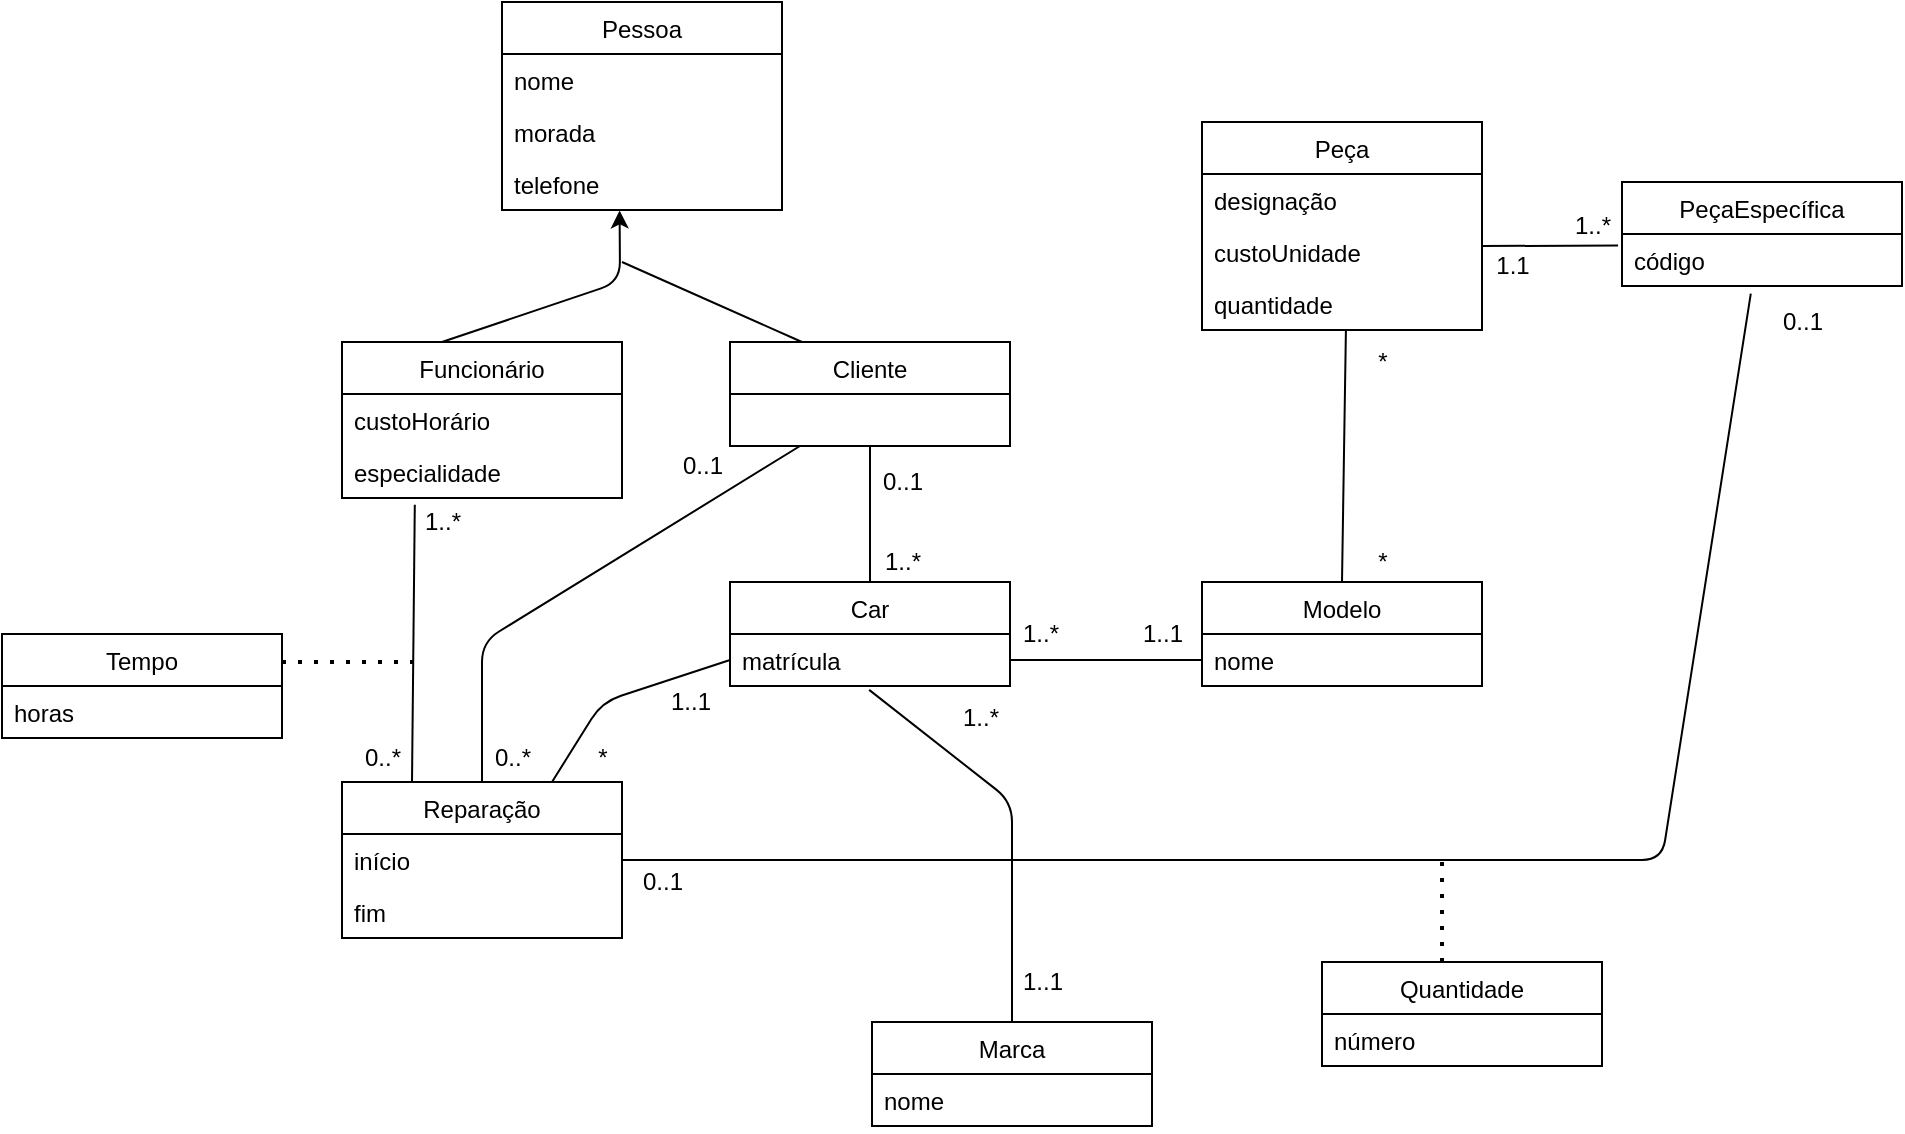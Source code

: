 <mxfile version="14.3.1" type="device"><diagram id="N5nWeOfrKvw_H1lL_GHo" name="Page-1"><mxGraphModel dx="2310" dy="783" grid="1" gridSize="10" guides="1" tooltips="1" connect="1" arrows="1" fold="1" page="1" pageScale="1" pageWidth="827" pageHeight="1169" math="0" shadow="0"><root><mxCell id="0"/><mxCell id="1" parent="0"/><mxCell id="20fLCb_hWstDP_VKTtLd-1" value="Cliente" style="swimlane;fontStyle=0;childLayout=stackLayout;horizontal=1;startSize=26;fillColor=none;horizontalStack=0;resizeParent=1;resizeParentMax=0;resizeLast=0;collapsible=1;marginBottom=0;" vertex="1" parent="1"><mxGeometry x="274" y="240" width="140" height="52" as="geometry"/></mxCell><mxCell id="20fLCb_hWstDP_VKTtLd-5" value="Car" style="swimlane;fontStyle=0;childLayout=stackLayout;horizontal=1;startSize=26;fillColor=none;horizontalStack=0;resizeParent=1;resizeParentMax=0;resizeLast=0;collapsible=1;marginBottom=0;" vertex="1" parent="1"><mxGeometry x="274" y="360" width="140" height="52" as="geometry"/></mxCell><mxCell id="20fLCb_hWstDP_VKTtLd-8" value="matrícula" style="text;strokeColor=none;fillColor=none;align=left;verticalAlign=top;spacingLeft=4;spacingRight=4;overflow=hidden;rotatable=0;points=[[0,0.5],[1,0.5]];portConstraint=eastwest;" vertex="1" parent="20fLCb_hWstDP_VKTtLd-5"><mxGeometry y="26" width="140" height="26" as="geometry"/></mxCell><mxCell id="20fLCb_hWstDP_VKTtLd-9" value="Pessoa" style="swimlane;fontStyle=0;childLayout=stackLayout;horizontal=1;startSize=26;fillColor=none;horizontalStack=0;resizeParent=1;resizeParentMax=0;resizeLast=0;collapsible=1;marginBottom=0;" vertex="1" parent="1"><mxGeometry x="160" y="70" width="140" height="104" as="geometry"/></mxCell><mxCell id="20fLCb_hWstDP_VKTtLd-10" value="nome" style="text;strokeColor=none;fillColor=none;align=left;verticalAlign=top;spacingLeft=4;spacingRight=4;overflow=hidden;rotatable=0;points=[[0,0.5],[1,0.5]];portConstraint=eastwest;" vertex="1" parent="20fLCb_hWstDP_VKTtLd-9"><mxGeometry y="26" width="140" height="26" as="geometry"/></mxCell><mxCell id="20fLCb_hWstDP_VKTtLd-11" value="morada" style="text;strokeColor=none;fillColor=none;align=left;verticalAlign=top;spacingLeft=4;spacingRight=4;overflow=hidden;rotatable=0;points=[[0,0.5],[1,0.5]];portConstraint=eastwest;" vertex="1" parent="20fLCb_hWstDP_VKTtLd-9"><mxGeometry y="52" width="140" height="26" as="geometry"/></mxCell><mxCell id="20fLCb_hWstDP_VKTtLd-12" value="telefone" style="text;strokeColor=none;fillColor=none;align=left;verticalAlign=top;spacingLeft=4;spacingRight=4;overflow=hidden;rotatable=0;points=[[0,0.5],[1,0.5]];portConstraint=eastwest;" vertex="1" parent="20fLCb_hWstDP_VKTtLd-9"><mxGeometry y="78" width="140" height="26" as="geometry"/></mxCell><mxCell id="20fLCb_hWstDP_VKTtLd-16" value="Funcionário" style="swimlane;fontStyle=0;childLayout=stackLayout;horizontal=1;startSize=26;fillColor=none;horizontalStack=0;resizeParent=1;resizeParentMax=0;resizeLast=0;collapsible=1;marginBottom=0;" vertex="1" parent="1"><mxGeometry x="80" y="240" width="140" height="78" as="geometry"><mxRectangle x="80" y="240" width="90" height="26" as="alternateBounds"/></mxGeometry></mxCell><mxCell id="20fLCb_hWstDP_VKTtLd-17" value="custoHorário" style="text;strokeColor=none;fillColor=none;align=left;verticalAlign=top;spacingLeft=4;spacingRight=4;overflow=hidden;rotatable=0;points=[[0,0.5],[1,0.5]];portConstraint=eastwest;" vertex="1" parent="20fLCb_hWstDP_VKTtLd-16"><mxGeometry y="26" width="140" height="26" as="geometry"/></mxCell><mxCell id="20fLCb_hWstDP_VKTtLd-18" value="especialidade" style="text;strokeColor=none;fillColor=none;align=left;verticalAlign=top;spacingLeft=4;spacingRight=4;overflow=hidden;rotatable=0;points=[[0,0.5],[1,0.5]];portConstraint=eastwest;" vertex="1" parent="20fLCb_hWstDP_VKTtLd-16"><mxGeometry y="52" width="140" height="26" as="geometry"/></mxCell><mxCell id="20fLCb_hWstDP_VKTtLd-20" value="" style="endArrow=classic;html=1;entryX=0.42;entryY=1.008;entryDx=0;entryDy=0;entryPerimeter=0;" edge="1" parent="1" target="20fLCb_hWstDP_VKTtLd-12"><mxGeometry width="50" height="50" relative="1" as="geometry"><mxPoint x="130" y="240" as="sourcePoint"/><mxPoint x="180" y="190" as="targetPoint"/><Array as="points"><mxPoint x="219" y="210"/></Array></mxGeometry></mxCell><mxCell id="20fLCb_hWstDP_VKTtLd-21" value="" style="endArrow=none;html=1;" edge="1" parent="1"><mxGeometry width="50" height="50" relative="1" as="geometry"><mxPoint x="310" y="240" as="sourcePoint"/><mxPoint x="220" y="200" as="targetPoint"/></mxGeometry></mxCell><mxCell id="20fLCb_hWstDP_VKTtLd-22" value="" style="endArrow=none;html=1;entryX=0.5;entryY=1;entryDx=0;entryDy=0;exitX=0.5;exitY=0;exitDx=0;exitDy=0;" edge="1" parent="1" source="20fLCb_hWstDP_VKTtLd-5" target="20fLCb_hWstDP_VKTtLd-1"><mxGeometry width="50" height="50" relative="1" as="geometry"><mxPoint x="310" y="300" as="sourcePoint"/><mxPoint x="360" y="250" as="targetPoint"/></mxGeometry></mxCell><mxCell id="20fLCb_hWstDP_VKTtLd-23" value="0..1" style="text;html=1;align=center;verticalAlign=middle;resizable=0;points=[];autosize=1;" vertex="1" parent="1"><mxGeometry x="340" y="300" width="40" height="20" as="geometry"/></mxCell><mxCell id="20fLCb_hWstDP_VKTtLd-24" value="1..*" style="text;html=1;align=center;verticalAlign=middle;resizable=0;points=[];autosize=1;" vertex="1" parent="1"><mxGeometry x="345" y="340" width="30" height="20" as="geometry"/></mxCell><mxCell id="20fLCb_hWstDP_VKTtLd-25" value="Peça" style="swimlane;fontStyle=0;childLayout=stackLayout;horizontal=1;startSize=26;fillColor=none;horizontalStack=0;resizeParent=1;resizeParentMax=0;resizeLast=0;collapsible=1;marginBottom=0;" vertex="1" parent="1"><mxGeometry x="510" y="130" width="140" height="104" as="geometry"/></mxCell><mxCell id="20fLCb_hWstDP_VKTtLd-27" value="designação" style="text;strokeColor=none;fillColor=none;align=left;verticalAlign=top;spacingLeft=4;spacingRight=4;overflow=hidden;rotatable=0;points=[[0,0.5],[1,0.5]];portConstraint=eastwest;" vertex="1" parent="20fLCb_hWstDP_VKTtLd-25"><mxGeometry y="26" width="140" height="26" as="geometry"/></mxCell><mxCell id="20fLCb_hWstDP_VKTtLd-28" value="custoUnidade" style="text;strokeColor=none;fillColor=none;align=left;verticalAlign=top;spacingLeft=4;spacingRight=4;overflow=hidden;rotatable=0;points=[[0,0.5],[1,0.5]];portConstraint=eastwest;" vertex="1" parent="20fLCb_hWstDP_VKTtLd-25"><mxGeometry y="52" width="140" height="26" as="geometry"/></mxCell><mxCell id="20fLCb_hWstDP_VKTtLd-29" value="quantidade" style="text;strokeColor=none;fillColor=none;align=left;verticalAlign=top;spacingLeft=4;spacingRight=4;overflow=hidden;rotatable=0;points=[[0,0.5],[1,0.5]];portConstraint=eastwest;" vertex="1" parent="20fLCb_hWstDP_VKTtLd-25"><mxGeometry y="78" width="140" height="26" as="geometry"/></mxCell><mxCell id="20fLCb_hWstDP_VKTtLd-34" value="Modelo" style="swimlane;fontStyle=0;childLayout=stackLayout;horizontal=1;startSize=26;fillColor=none;horizontalStack=0;resizeParent=1;resizeParentMax=0;resizeLast=0;collapsible=1;marginBottom=0;" vertex="1" parent="1"><mxGeometry x="510" y="360" width="140" height="52" as="geometry"/></mxCell><mxCell id="20fLCb_hWstDP_VKTtLd-35" value="nome" style="text;strokeColor=none;fillColor=none;align=left;verticalAlign=top;spacingLeft=4;spacingRight=4;overflow=hidden;rotatable=0;points=[[0,0.5],[1,0.5]];portConstraint=eastwest;" vertex="1" parent="20fLCb_hWstDP_VKTtLd-34"><mxGeometry y="26" width="140" height="26" as="geometry"/></mxCell><mxCell id="20fLCb_hWstDP_VKTtLd-38" value="" style="endArrow=none;html=1;entryX=0;entryY=0.5;entryDx=0;entryDy=0;exitX=1;exitY=0.5;exitDx=0;exitDy=0;" edge="1" parent="1" target="20fLCb_hWstDP_VKTtLd-35"><mxGeometry width="50" height="50" relative="1" as="geometry"><mxPoint x="414" y="399" as="sourcePoint"/><mxPoint x="490" y="370" as="targetPoint"/></mxGeometry></mxCell><mxCell id="20fLCb_hWstDP_VKTtLd-39" value="1..1" style="text;html=1;align=center;verticalAlign=middle;resizable=0;points=[];autosize=1;" vertex="1" parent="1"><mxGeometry x="470" y="376" width="40" height="20" as="geometry"/></mxCell><mxCell id="20fLCb_hWstDP_VKTtLd-40" value="1..*" style="text;html=1;align=center;verticalAlign=middle;resizable=0;points=[];autosize=1;" vertex="1" parent="1"><mxGeometry x="414" y="376" width="30" height="20" as="geometry"/></mxCell><mxCell id="20fLCb_hWstDP_VKTtLd-41" value="" style="endArrow=none;html=1;entryX=0.514;entryY=0.992;entryDx=0;entryDy=0;entryPerimeter=0;exitX=0.5;exitY=0;exitDx=0;exitDy=0;" edge="1" parent="1" source="20fLCb_hWstDP_VKTtLd-34" target="20fLCb_hWstDP_VKTtLd-29"><mxGeometry width="50" height="50" relative="1" as="geometry"><mxPoint x="560" y="330" as="sourcePoint"/><mxPoint x="610" y="280" as="targetPoint"/></mxGeometry></mxCell><mxCell id="20fLCb_hWstDP_VKTtLd-42" value="*" style="text;html=1;align=center;verticalAlign=middle;resizable=0;points=[];autosize=1;" vertex="1" parent="1"><mxGeometry x="590" y="240" width="20" height="20" as="geometry"/></mxCell><mxCell id="20fLCb_hWstDP_VKTtLd-43" value="*" style="text;html=1;align=center;verticalAlign=middle;resizable=0;points=[];autosize=1;" vertex="1" parent="1"><mxGeometry x="590" y="340" width="20" height="20" as="geometry"/></mxCell><mxCell id="20fLCb_hWstDP_VKTtLd-44" value="Reparação" style="swimlane;fontStyle=0;childLayout=stackLayout;horizontal=1;startSize=26;fillColor=none;horizontalStack=0;resizeParent=1;resizeParentMax=0;resizeLast=0;collapsible=1;marginBottom=0;" vertex="1" parent="1"><mxGeometry x="80" y="460" width="140" height="78" as="geometry"/></mxCell><mxCell id="20fLCb_hWstDP_VKTtLd-45" value="início" style="text;strokeColor=none;fillColor=none;align=left;verticalAlign=top;spacingLeft=4;spacingRight=4;overflow=hidden;rotatable=0;points=[[0,0.5],[1,0.5]];portConstraint=eastwest;" vertex="1" parent="20fLCb_hWstDP_VKTtLd-44"><mxGeometry y="26" width="140" height="26" as="geometry"/></mxCell><mxCell id="20fLCb_hWstDP_VKTtLd-46" value="fim" style="text;strokeColor=none;fillColor=none;align=left;verticalAlign=top;spacingLeft=4;spacingRight=4;overflow=hidden;rotatable=0;points=[[0,0.5],[1,0.5]];portConstraint=eastwest;" vertex="1" parent="20fLCb_hWstDP_VKTtLd-44"><mxGeometry y="52" width="140" height="26" as="geometry"/></mxCell><mxCell id="20fLCb_hWstDP_VKTtLd-48" value="" style="endArrow=none;html=1;entryX=0;entryY=0.5;entryDx=0;entryDy=0;exitX=0.75;exitY=0;exitDx=0;exitDy=0;" edge="1" parent="1" source="20fLCb_hWstDP_VKTtLd-44"><mxGeometry width="50" height="50" relative="1" as="geometry"><mxPoint x="120" y="399" as="sourcePoint"/><mxPoint x="274" y="399" as="targetPoint"/><Array as="points"><mxPoint x="210" y="420"/></Array></mxGeometry></mxCell><mxCell id="20fLCb_hWstDP_VKTtLd-49" value="1..1" style="text;html=1;align=center;verticalAlign=middle;resizable=0;points=[];autosize=1;" vertex="1" parent="1"><mxGeometry x="234" y="410" width="40" height="20" as="geometry"/></mxCell><mxCell id="20fLCb_hWstDP_VKTtLd-50" value="*" style="text;html=1;align=center;verticalAlign=middle;resizable=0;points=[];autosize=1;" vertex="1" parent="1"><mxGeometry x="200" y="438" width="20" height="20" as="geometry"/></mxCell><mxCell id="20fLCb_hWstDP_VKTtLd-52" value="" style="endArrow=none;html=1;exitX=0.5;exitY=0;exitDx=0;exitDy=0;entryX=0.25;entryY=1;entryDx=0;entryDy=0;" edge="1" parent="1" source="20fLCb_hWstDP_VKTtLd-44" target="20fLCb_hWstDP_VKTtLd-1"><mxGeometry width="50" height="50" relative="1" as="geometry"><mxPoint x="320" y="410" as="sourcePoint"/><mxPoint x="370" y="360" as="targetPoint"/><Array as="points"><mxPoint x="150" y="390"/></Array></mxGeometry></mxCell><mxCell id="20fLCb_hWstDP_VKTtLd-53" value="0..1" style="text;html=1;align=center;verticalAlign=middle;resizable=0;points=[];autosize=1;" vertex="1" parent="1"><mxGeometry x="240" y="292" width="40" height="20" as="geometry"/></mxCell><mxCell id="20fLCb_hWstDP_VKTtLd-54" value="0..*" style="text;html=1;align=center;verticalAlign=middle;resizable=0;points=[];autosize=1;" vertex="1" parent="1"><mxGeometry x="150" y="438" width="30" height="20" as="geometry"/></mxCell><mxCell id="20fLCb_hWstDP_VKTtLd-56" value="" style="endArrow=none;html=1;exitX=1;exitY=0.5;exitDx=0;exitDy=0;entryX=0.46;entryY=1.146;entryDx=0;entryDy=0;entryPerimeter=0;" edge="1" parent="1" source="20fLCb_hWstDP_VKTtLd-45" target="20fLCb_hWstDP_VKTtLd-58"><mxGeometry width="50" height="50" relative="1" as="geometry"><mxPoint x="270" y="530" as="sourcePoint"/><mxPoint x="360" y="499" as="targetPoint"/><Array as="points"><mxPoint x="740" y="499"/></Array></mxGeometry></mxCell><mxCell id="20fLCb_hWstDP_VKTtLd-57" value="PeçaEspecífica" style="swimlane;fontStyle=0;childLayout=stackLayout;horizontal=1;startSize=26;fillColor=none;horizontalStack=0;resizeParent=1;resizeParentMax=0;resizeLast=0;collapsible=1;marginBottom=0;" vertex="1" parent="1"><mxGeometry x="720" y="160" width="140" height="52" as="geometry"/></mxCell><mxCell id="20fLCb_hWstDP_VKTtLd-58" value="código" style="text;strokeColor=none;fillColor=none;align=left;verticalAlign=top;spacingLeft=4;spacingRight=4;overflow=hidden;rotatable=0;points=[[0,0.5],[1,0.5]];portConstraint=eastwest;" vertex="1" parent="20fLCb_hWstDP_VKTtLd-57"><mxGeometry y="26" width="140" height="26" as="geometry"/></mxCell><mxCell id="20fLCb_hWstDP_VKTtLd-61" value="" style="endArrow=none;html=1;entryX=-0.014;entryY=0.223;entryDx=0;entryDy=0;entryPerimeter=0;" edge="1" parent="1" target="20fLCb_hWstDP_VKTtLd-58"><mxGeometry width="50" height="50" relative="1" as="geometry"><mxPoint x="650" y="192" as="sourcePoint"/><mxPoint x="690" y="195" as="targetPoint"/></mxGeometry></mxCell><mxCell id="20fLCb_hWstDP_VKTtLd-62" value="1..*" style="text;html=1;align=center;verticalAlign=middle;resizable=0;points=[];autosize=1;" vertex="1" parent="1"><mxGeometry x="690" y="172" width="30" height="20" as="geometry"/></mxCell><mxCell id="20fLCb_hWstDP_VKTtLd-63" value="1.1" style="text;html=1;align=center;verticalAlign=middle;resizable=0;points=[];autosize=1;" vertex="1" parent="1"><mxGeometry x="650" y="192" width="30" height="20" as="geometry"/></mxCell><mxCell id="20fLCb_hWstDP_VKTtLd-64" value="" style="endArrow=none;dashed=1;html=1;dashPattern=1 3;strokeWidth=2;" edge="1" parent="1"><mxGeometry width="50" height="50" relative="1" as="geometry"><mxPoint x="630" y="550" as="sourcePoint"/><mxPoint x="630" y="500" as="targetPoint"/></mxGeometry></mxCell><mxCell id="20fLCb_hWstDP_VKTtLd-65" value="Quantidade" style="swimlane;fontStyle=0;childLayout=stackLayout;horizontal=1;startSize=26;fillColor=none;horizontalStack=0;resizeParent=1;resizeParentMax=0;resizeLast=0;collapsible=1;marginBottom=0;" vertex="1" parent="1"><mxGeometry x="570" y="550" width="140" height="52" as="geometry"/></mxCell><mxCell id="20fLCb_hWstDP_VKTtLd-68" value="número" style="text;strokeColor=none;fillColor=none;align=left;verticalAlign=top;spacingLeft=4;spacingRight=4;overflow=hidden;rotatable=0;points=[[0,0.5],[1,0.5]];portConstraint=eastwest;" vertex="1" parent="20fLCb_hWstDP_VKTtLd-65"><mxGeometry y="26" width="140" height="26" as="geometry"/></mxCell><mxCell id="20fLCb_hWstDP_VKTtLd-69" value="" style="endArrow=none;html=1;entryX=0.26;entryY=1.129;entryDx=0;entryDy=0;entryPerimeter=0;exitX=0.25;exitY=0;exitDx=0;exitDy=0;" edge="1" parent="1" source="20fLCb_hWstDP_VKTtLd-44" target="20fLCb_hWstDP_VKTtLd-18"><mxGeometry width="50" height="50" relative="1" as="geometry"><mxPoint x="70" y="460" as="sourcePoint"/><mxPoint x="120" y="410" as="targetPoint"/></mxGeometry></mxCell><mxCell id="20fLCb_hWstDP_VKTtLd-70" value="" style="endArrow=none;dashed=1;html=1;dashPattern=1 3;strokeWidth=2;" edge="1" parent="1"><mxGeometry width="50" height="50" relative="1" as="geometry"><mxPoint x="50" y="400" as="sourcePoint"/><mxPoint x="120" y="400" as="targetPoint"/></mxGeometry></mxCell><mxCell id="20fLCb_hWstDP_VKTtLd-71" value="Tempo" style="swimlane;fontStyle=0;childLayout=stackLayout;horizontal=1;startSize=26;fillColor=none;horizontalStack=0;resizeParent=1;resizeParentMax=0;resizeLast=0;collapsible=1;marginBottom=0;" vertex="1" parent="1"><mxGeometry x="-90" y="386" width="140" height="52" as="geometry"/></mxCell><mxCell id="20fLCb_hWstDP_VKTtLd-72" value="horas" style="text;strokeColor=none;fillColor=none;align=left;verticalAlign=top;spacingLeft=4;spacingRight=4;overflow=hidden;rotatable=0;points=[[0,0.5],[1,0.5]];portConstraint=eastwest;" vertex="1" parent="20fLCb_hWstDP_VKTtLd-71"><mxGeometry y="26" width="140" height="26" as="geometry"/></mxCell><mxCell id="20fLCb_hWstDP_VKTtLd-75" value="1..*" style="text;html=1;align=center;verticalAlign=middle;resizable=0;points=[];autosize=1;" vertex="1" parent="1"><mxGeometry x="115" y="320" width="30" height="20" as="geometry"/></mxCell><mxCell id="20fLCb_hWstDP_VKTtLd-76" value="0..*" style="text;html=1;align=center;verticalAlign=middle;resizable=0;points=[];autosize=1;" vertex="1" parent="1"><mxGeometry x="85" y="438" width="30" height="20" as="geometry"/></mxCell><mxCell id="20fLCb_hWstDP_VKTtLd-77" value="0..1" style="text;html=1;align=center;verticalAlign=middle;resizable=0;points=[];autosize=1;" vertex="1" parent="1"><mxGeometry x="790" y="220" width="40" height="20" as="geometry"/></mxCell><mxCell id="20fLCb_hWstDP_VKTtLd-78" value="0..1" style="text;html=1;align=center;verticalAlign=middle;resizable=0;points=[];autosize=1;" vertex="1" parent="1"><mxGeometry x="220" y="500" width="40" height="20" as="geometry"/></mxCell><mxCell id="20fLCb_hWstDP_VKTtLd-79" value="Marca" style="swimlane;fontStyle=0;childLayout=stackLayout;horizontal=1;startSize=26;fillColor=none;horizontalStack=0;resizeParent=1;resizeParentMax=0;resizeLast=0;collapsible=1;marginBottom=0;" vertex="1" parent="1"><mxGeometry x="345" y="580" width="140" height="52" as="geometry"/></mxCell><mxCell id="20fLCb_hWstDP_VKTtLd-80" value="nome" style="text;strokeColor=none;fillColor=none;align=left;verticalAlign=top;spacingLeft=4;spacingRight=4;overflow=hidden;rotatable=0;points=[[0,0.5],[1,0.5]];portConstraint=eastwest;" vertex="1" parent="20fLCb_hWstDP_VKTtLd-79"><mxGeometry y="26" width="140" height="26" as="geometry"/></mxCell><mxCell id="20fLCb_hWstDP_VKTtLd-83" value="" style="endArrow=none;html=1;entryX=0.497;entryY=1.075;entryDx=0;entryDy=0;entryPerimeter=0;exitX=0.5;exitY=0;exitDx=0;exitDy=0;" edge="1" parent="1" source="20fLCb_hWstDP_VKTtLd-79" target="20fLCb_hWstDP_VKTtLd-8"><mxGeometry width="50" height="50" relative="1" as="geometry"><mxPoint x="340" y="500" as="sourcePoint"/><mxPoint x="390" y="450" as="targetPoint"/><Array as="points"><mxPoint x="415" y="470"/></Array></mxGeometry></mxCell><mxCell id="20fLCb_hWstDP_VKTtLd-84" value="1..1" style="text;html=1;align=center;verticalAlign=middle;resizable=0;points=[];autosize=1;" vertex="1" parent="1"><mxGeometry x="410" y="550" width="40" height="20" as="geometry"/></mxCell><mxCell id="20fLCb_hWstDP_VKTtLd-85" value="1..*" style="text;html=1;align=center;verticalAlign=middle;resizable=0;points=[];autosize=1;" vertex="1" parent="1"><mxGeometry x="384" y="418" width="30" height="20" as="geometry"/></mxCell></root></mxGraphModel></diagram></mxfile>